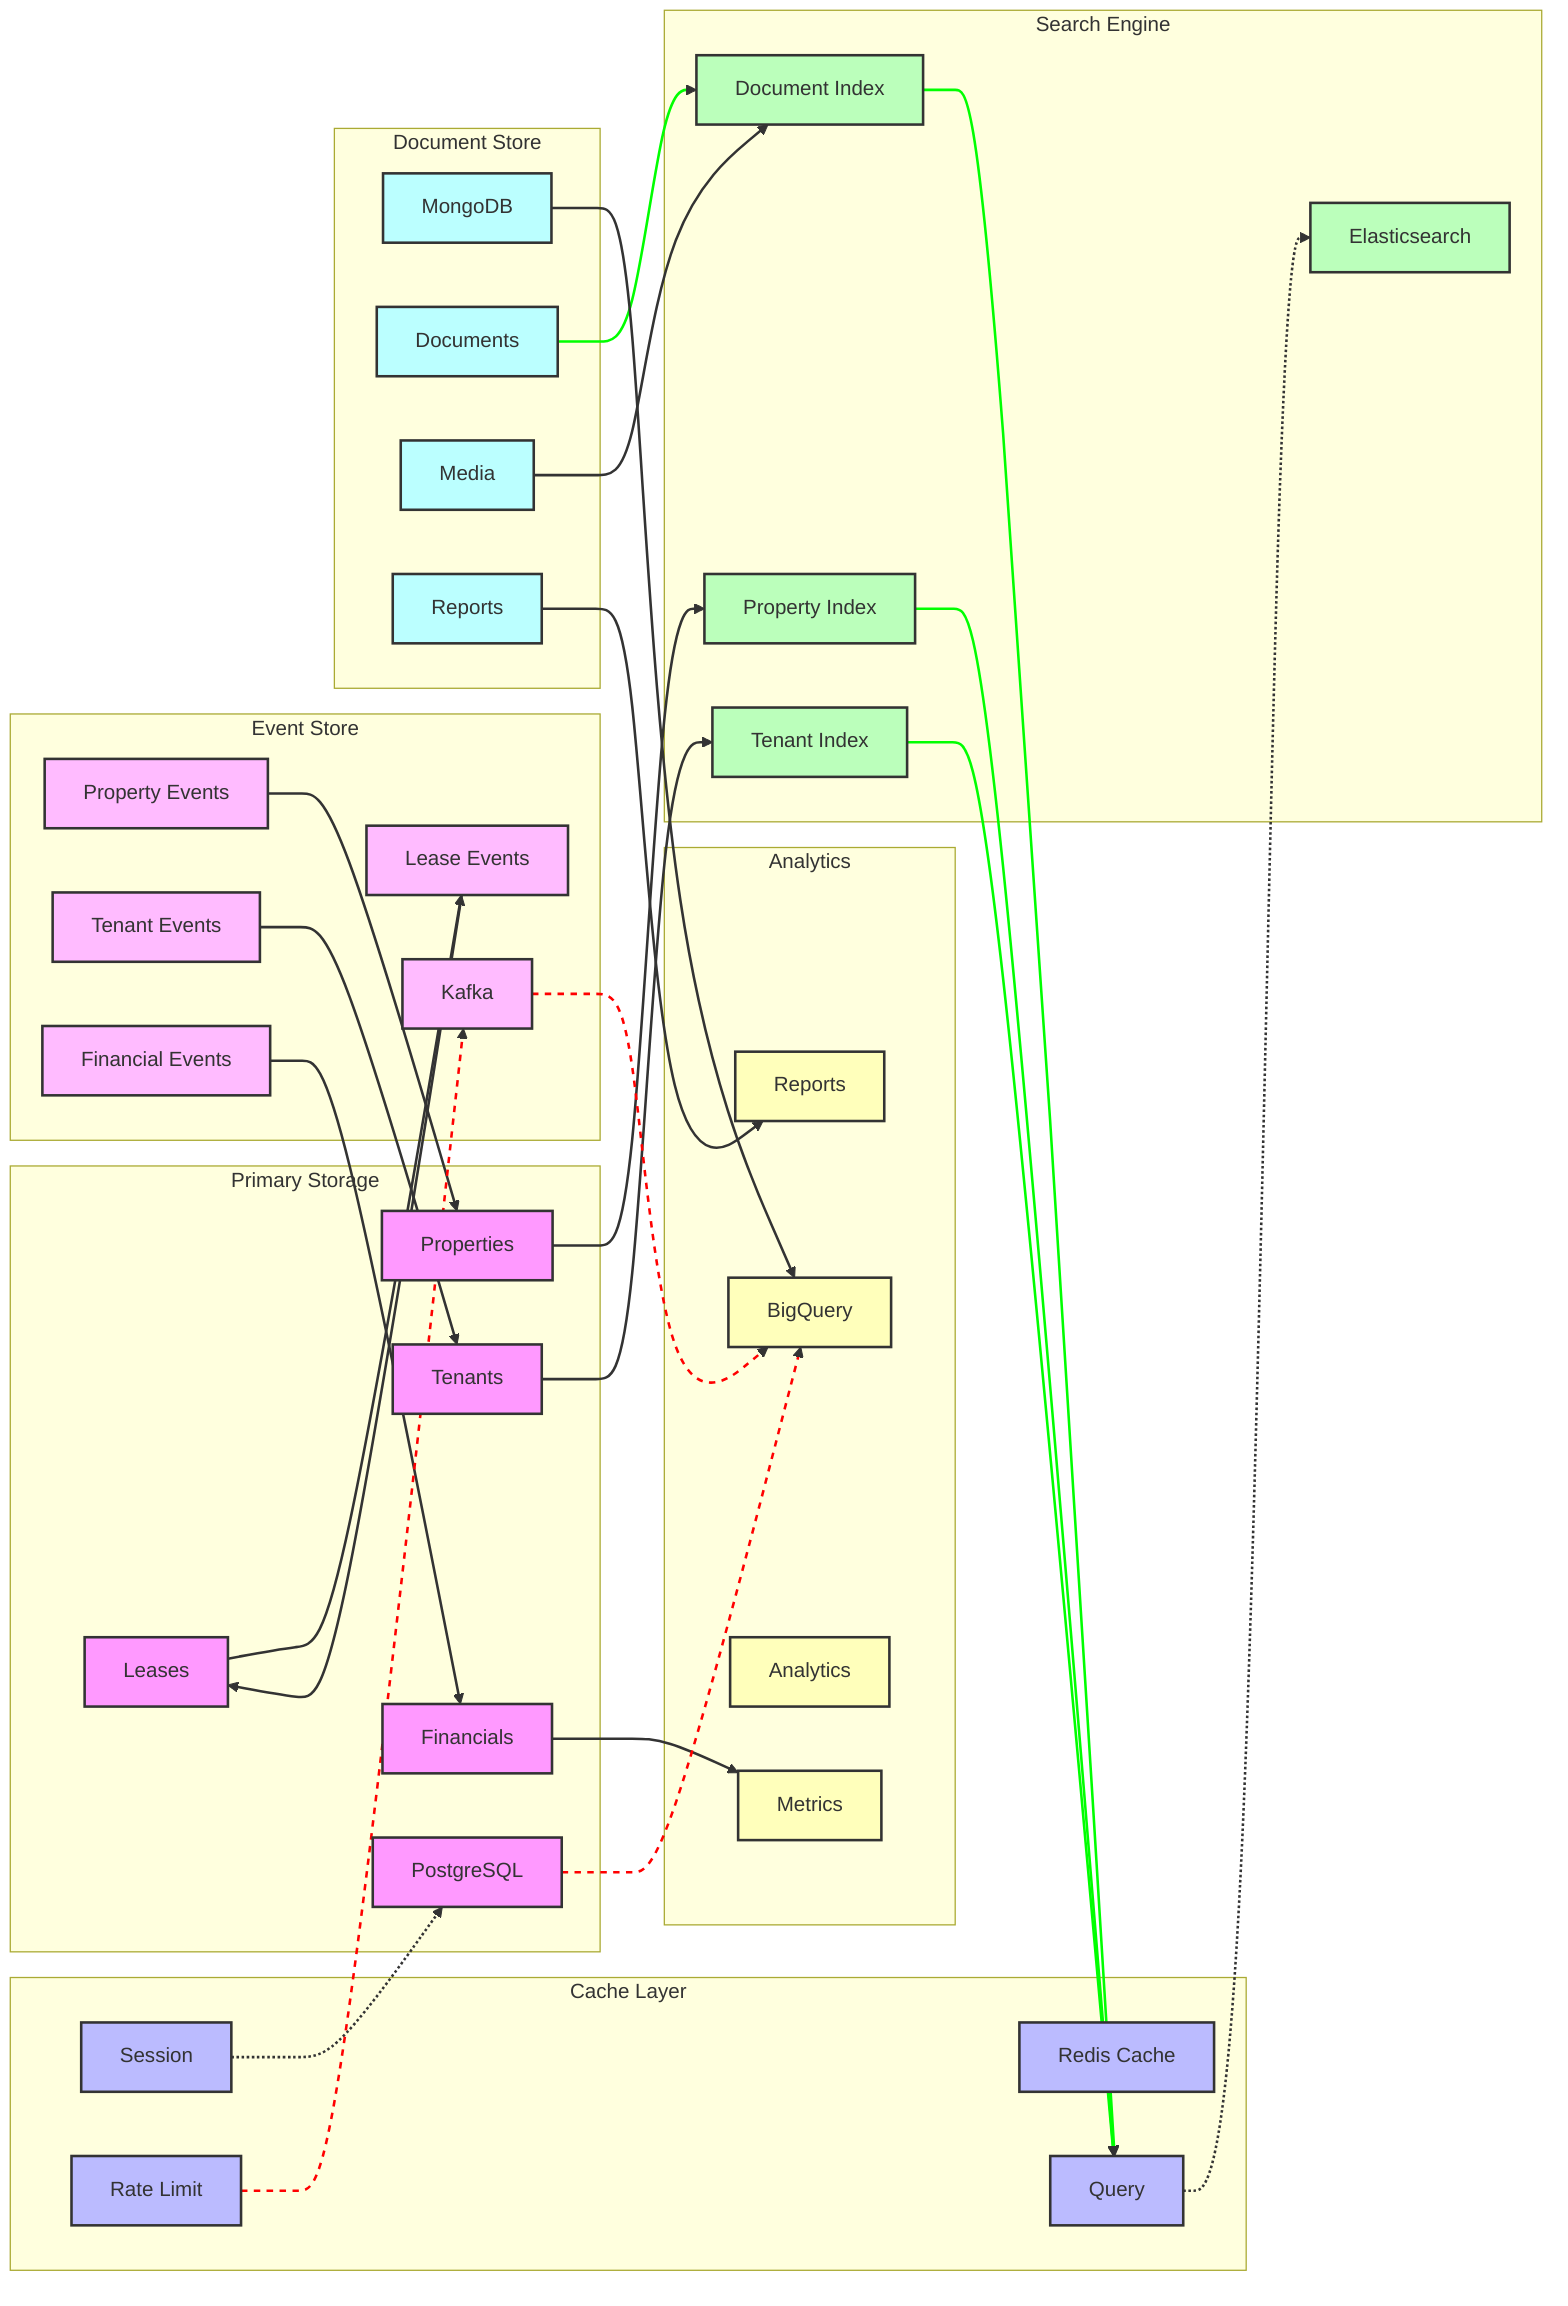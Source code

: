 graph LR
    %% Data Sources
    subgraph "Primary Storage"
        PS[PostgreSQL]
        PS_P[Properties]
        PS_T[Tenants]
        PS_L[Leases]
        PS_F[Financials]
    end

    subgraph "Cache Layer"
        RC[Redis Cache]
        RC_S[Session]
        RC_Q[Query]
        RC_R[Rate Limit]
    end

    subgraph "Search Engine"
        ES[Elasticsearch]
        ES_P[Property Index]
        ES_T[Tenant Index]
        ES_D[Document Index]
    end

    subgraph "Event Store"
        KF[Kafka]
        KF_P[Property Events]
        KF_T[Tenant Events]
        KF_L[Lease Events]
        KF_F[Financial Events]
    end

    subgraph "Document Store"
        MG[MongoDB]
        MG_D[Documents]
        MG_M[Media]
        MG_R[Reports]
    end

    subgraph "Analytics"
        BQ[BigQuery]
        BQ_M[Metrics]
        BQ_A[Analytics]
        BQ_R[Reports]
    end

    %% Data Flow
    PS_P --> ES_P
    PS_T --> ES_T
    PS_L --> KF_L
    PS_F --> BQ_M

    KF_P --> PS_P
    KF_T --> PS_T
    KF_L --> PS_L
    KF_F --> PS_F

    ES_P --> RC_Q
    ES_T --> RC_Q
    ES_D --> RC_Q

    MG_D --> ES_D
    MG_M --> ES_D
    MG_R --> BQ_R

    %% Cache Interactions
    RC_S -.-> PS
    RC_Q -.-> ES
    RC_R -.-> KF

    %% Analytics Flow
    PS --> BQ
    KF --> BQ
    MG --> BQ

    %% Styling
    classDef storage fill:#f9f,stroke:#333,stroke-width:2px
    classDef cache fill:#bbf,stroke:#333,stroke-width:2px
    classDef search fill:#bfb,stroke:#333,stroke-width:2px
    classDef events fill:#fbf,stroke:#333,stroke-width:2px
    classDef docs fill:#bff,stroke:#333,stroke-width:2px
    classDef analytics fill:#ffb,stroke:#333,stroke-width:2px

    class PS,PS_P,PS_T,PS_L,PS_F storage
    class RC,RC_S,RC_Q,RC_R cache
    class ES,ES_P,ES_T,ES_D search
    class KF,KF_P,KF_T,KF_L,KF_F events
    class MG,MG_D,MG_M,MG_R docs
    class BQ,BQ_M,BQ_A,BQ_R analytics

    %% Flow Styles
    linkStyle default stroke:#333,stroke-width:2px
    linkStyle 8,9,10,11 stroke:#0f0,stroke-width:2px
    linkStyle 16,17,18 stroke:#f00,stroke-width:2px,stroke-dasharray: 5, 5